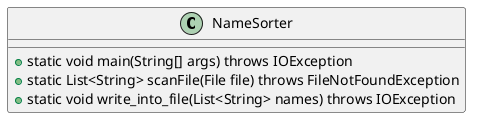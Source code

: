 @startuml

class NameSorter{
    + static void main(String[] args) throws IOException
    + static List<String> scanFile(File file) throws FileNotFoundException
    + static void write_into_file(List<String> names) throws IOException
}
@enduml